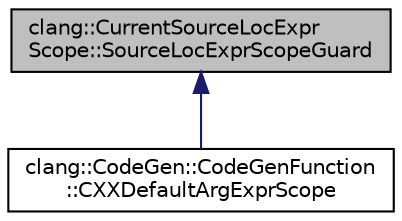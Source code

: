 digraph "clang::CurrentSourceLocExprScope::SourceLocExprScopeGuard"
{
 // LATEX_PDF_SIZE
  bgcolor="transparent";
  edge [fontname="Helvetica",fontsize="10",labelfontname="Helvetica",labelfontsize="10"];
  node [fontname="Helvetica",fontsize="10",shape=record];
  Node1 [label="clang::CurrentSourceLocExpr\lScope::SourceLocExprScopeGuard",height=0.2,width=0.4,color="black", fillcolor="grey75", style="filled", fontcolor="black",tooltip=" "];
  Node1 -> Node2 [dir="back",color="midnightblue",fontsize="10",style="solid",fontname="Helvetica"];
  Node2 [label="clang::CodeGen::CodeGenFunction\l::CXXDefaultArgExprScope",height=0.2,width=0.4,color="black",URL="$structclang_1_1CodeGen_1_1CodeGenFunction_1_1CXXDefaultArgExprScope.html",tooltip=" "];
}
